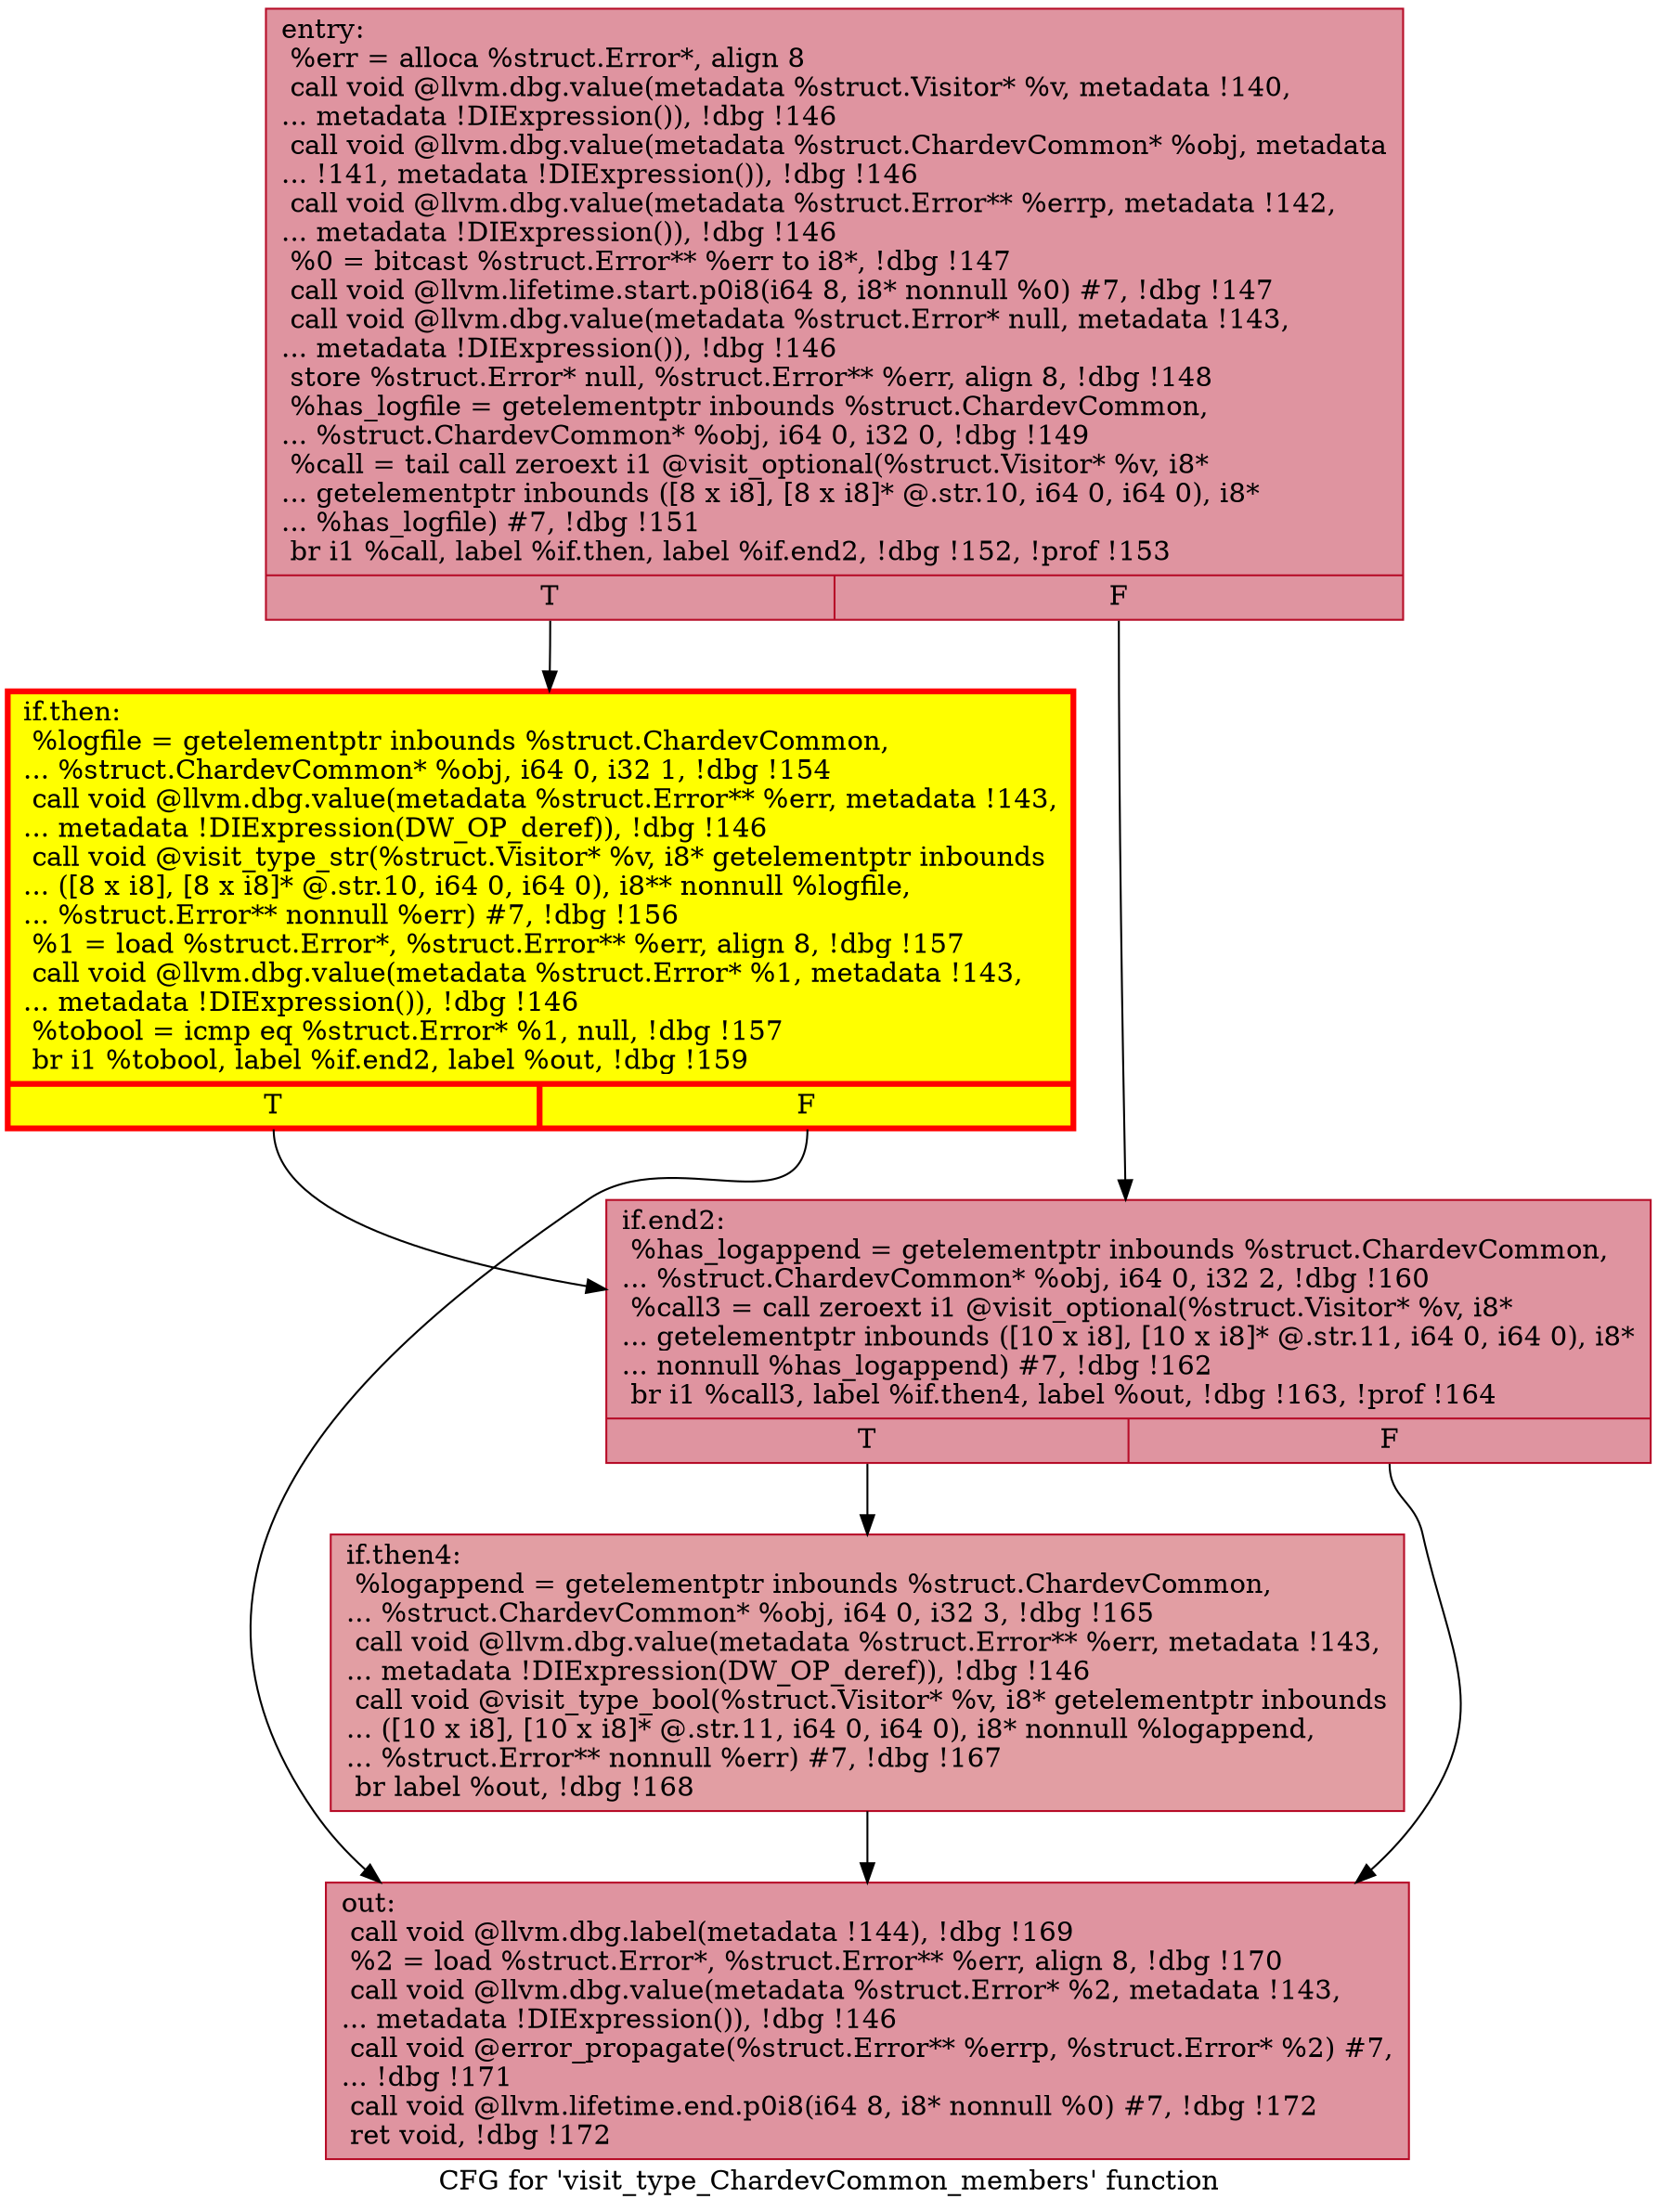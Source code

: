 digraph "CFG for 'visit_type_ChardevCommon_members' function" {
	label="CFG for 'visit_type_ChardevCommon_members' function";

	Node0x55ff89b84430 [shape=record,color="#b70d28ff", style=filled, fillcolor="#b70d2870",label="{entry:\l  %err = alloca %struct.Error*, align 8\l  call void @llvm.dbg.value(metadata %struct.Visitor* %v, metadata !140,\l... metadata !DIExpression()), !dbg !146\l  call void @llvm.dbg.value(metadata %struct.ChardevCommon* %obj, metadata\l... !141, metadata !DIExpression()), !dbg !146\l  call void @llvm.dbg.value(metadata %struct.Error** %errp, metadata !142,\l... metadata !DIExpression()), !dbg !146\l  %0 = bitcast %struct.Error** %err to i8*, !dbg !147\l  call void @llvm.lifetime.start.p0i8(i64 8, i8* nonnull %0) #7, !dbg !147\l  call void @llvm.dbg.value(metadata %struct.Error* null, metadata !143,\l... metadata !DIExpression()), !dbg !146\l  store %struct.Error* null, %struct.Error** %err, align 8, !dbg !148\l  %has_logfile = getelementptr inbounds %struct.ChardevCommon,\l... %struct.ChardevCommon* %obj, i64 0, i32 0, !dbg !149\l  %call = tail call zeroext i1 @visit_optional(%struct.Visitor* %v, i8*\l... getelementptr inbounds ([8 x i8], [8 x i8]* @.str.10, i64 0, i64 0), i8*\l... %has_logfile) #7, !dbg !151\l  br i1 %call, label %if.then, label %if.end2, !dbg !152, !prof !153\l|{<s0>T|<s1>F}}"];
	Node0x55ff89b84430:s0 -> Node0x55ff89b88890;
	Node0x55ff89b84430:s1 -> Node0x55ff89b88900;
	Node0x55ff89b88890 [shape=record,penwidth=3.0, style="filled", color="red", fillcolor="yellow",label="{if.then:                                          \l  %logfile = getelementptr inbounds %struct.ChardevCommon,\l... %struct.ChardevCommon* %obj, i64 0, i32 1, !dbg !154\l  call void @llvm.dbg.value(metadata %struct.Error** %err, metadata !143,\l... metadata !DIExpression(DW_OP_deref)), !dbg !146\l  call void @visit_type_str(%struct.Visitor* %v, i8* getelementptr inbounds\l... ([8 x i8], [8 x i8]* @.str.10, i64 0, i64 0), i8** nonnull %logfile,\l... %struct.Error** nonnull %err) #7, !dbg !156\l  %1 = load %struct.Error*, %struct.Error** %err, align 8, !dbg !157\l  call void @llvm.dbg.value(metadata %struct.Error* %1, metadata !143,\l... metadata !DIExpression()), !dbg !146\l  %tobool = icmp eq %struct.Error* %1, null, !dbg !157\l  br i1 %tobool, label %if.end2, label %out, !dbg !159\l|{<s0>T|<s1>F}}"];
	Node0x55ff89b88890:s0 -> Node0x55ff89b88900;
	Node0x55ff89b88890:s1 -> Node0x55ff89b8a2a0;
	Node0x55ff89b88900 [shape=record,color="#b70d28ff", style=filled, fillcolor="#b70d2870",label="{if.end2:                                          \l  %has_logappend = getelementptr inbounds %struct.ChardevCommon,\l... %struct.ChardevCommon* %obj, i64 0, i32 2, !dbg !160\l  %call3 = call zeroext i1 @visit_optional(%struct.Visitor* %v, i8*\l... getelementptr inbounds ([10 x i8], [10 x i8]* @.str.11, i64 0, i64 0), i8*\l... nonnull %has_logappend) #7, !dbg !162\l  br i1 %call3, label %if.then4, label %out, !dbg !163, !prof !164\l|{<s0>T|<s1>F}}"];
	Node0x55ff89b88900:s0 -> Node0x55ff89b8a590;
	Node0x55ff89b88900:s1 -> Node0x55ff89b8a2a0;
	Node0x55ff89b8a590 [shape=record,color="#b70d28ff", style=filled, fillcolor="#be242e70",label="{if.then4:                                         \l  %logappend = getelementptr inbounds %struct.ChardevCommon,\l... %struct.ChardevCommon* %obj, i64 0, i32 3, !dbg !165\l  call void @llvm.dbg.value(metadata %struct.Error** %err, metadata !143,\l... metadata !DIExpression(DW_OP_deref)), !dbg !146\l  call void @visit_type_bool(%struct.Visitor* %v, i8* getelementptr inbounds\l... ([10 x i8], [10 x i8]* @.str.11, i64 0, i64 0), i8* nonnull %logappend,\l... %struct.Error** nonnull %err) #7, !dbg !167\l  br label %out, !dbg !168\l}"];
	Node0x55ff89b8a590 -> Node0x55ff89b8a2a0;
	Node0x55ff89b8a2a0 [shape=record,color="#b70d28ff", style=filled, fillcolor="#b70d2870",label="{out:                                              \l  call void @llvm.dbg.label(metadata !144), !dbg !169\l  %2 = load %struct.Error*, %struct.Error** %err, align 8, !dbg !170\l  call void @llvm.dbg.value(metadata %struct.Error* %2, metadata !143,\l... metadata !DIExpression()), !dbg !146\l  call void @error_propagate(%struct.Error** %errp, %struct.Error* %2) #7,\l... !dbg !171\l  call void @llvm.lifetime.end.p0i8(i64 8, i8* nonnull %0) #7, !dbg !172\l  ret void, !dbg !172\l}"];
}

